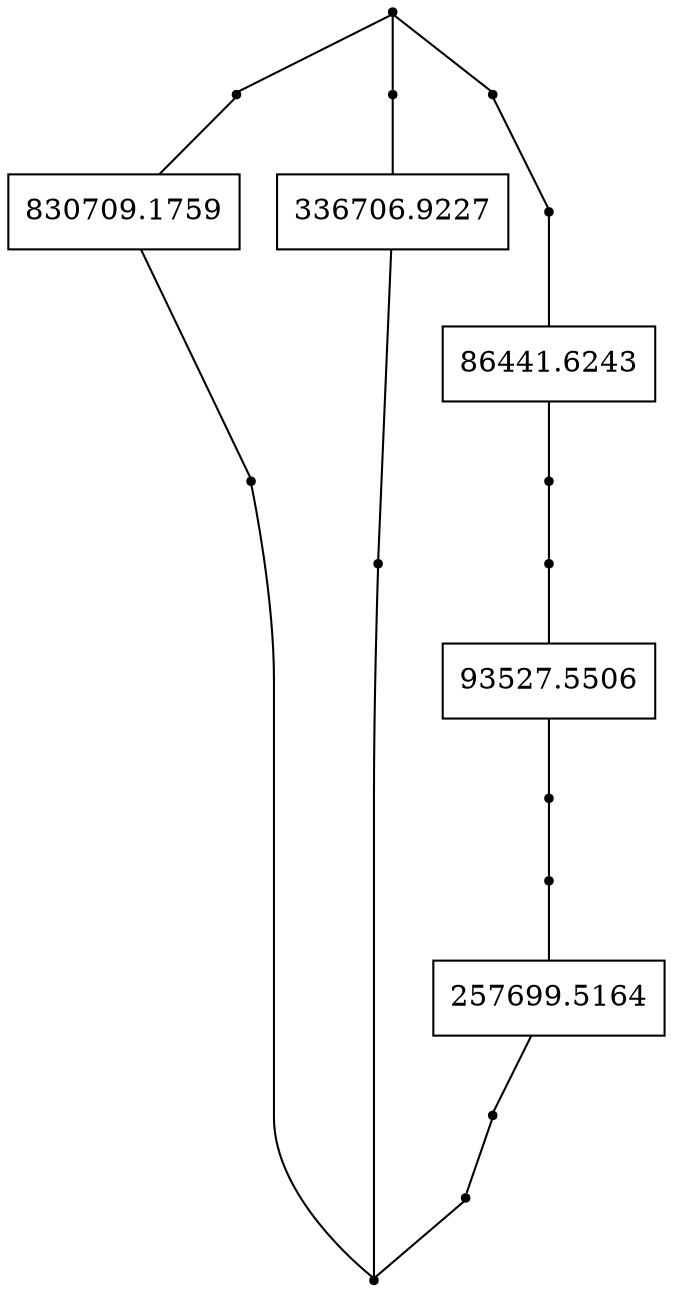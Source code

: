 graph {
start_1990451863 [shape = point]
end_1990451863 [shape = point]
start_1295083508 [shape = point;]
end_1295083508 [shape = point;]
1295083508 [shape = record; label = 830709.1759]
start_1295083508 -- 1295083508
1295083508 -- end_1295083508
start_249155636 [shape = point;]
end_249155636 [shape = point;]
249155636 [shape = record; label = 336706.9227]
start_249155636 -- 249155636
249155636 -- end_249155636
start_1629604310 [shape = point]
end_1629604310 [shape = point]
start_142555199 [shape = point;]
end_142555199 [shape = point;]
142555199 [shape = record; label = 86441.6243]
start_142555199 -- 142555199
142555199 -- end_142555199
start_1320677379 [shape = point;]
end_1320677379 [shape = point;]
1320677379 [shape = record; label = 93527.5506]
start_1320677379 -- 1320677379
1320677379 -- end_1320677379
start_246399377 [shape = point;]
end_246399377 [shape = point;]
246399377 [shape = record; label = 257699.5164]
start_246399377 -- 246399377
246399377 -- end_246399377
start_1629604310 -- start_142555199
end_142555199 -- start_1320677379
end_1320677379 -- start_246399377
end_246399377 -- end_1629604310
start_1990451863 -- start_1295083508
end_1295083508 -- end_1990451863
start_1990451863 -- start_249155636
end_249155636 -- end_1990451863
start_1990451863 -- start_1629604310
end_1629604310 -- end_1990451863

}
